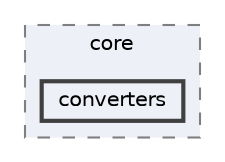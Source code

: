 digraph "techstorm/core/converters"
{
 // LATEX_PDF_SIZE
  bgcolor="transparent";
  edge [fontname=Helvetica,fontsize=10,labelfontname=Helvetica,labelfontsize=10];
  node [fontname=Helvetica,fontsize=10,shape=box,height=0.2,width=0.4];
  compound=true
  subgraph clusterdir_cf837ce2acd7da7bca021b6616dd34cf {
    graph [ bgcolor="#edf0f7", pencolor="grey50", label="core", fontname=Helvetica,fontsize=10 style="filled,dashed", URL="dir_cf837ce2acd7da7bca021b6616dd34cf.html",tooltip=""]
  dir_62d524ae2b911deb87eb060c96801583 [label="converters", fillcolor="#edf0f7", color="grey25", style="filled,bold", URL="dir_62d524ae2b911deb87eb060c96801583.html",tooltip=""];
  }
}
